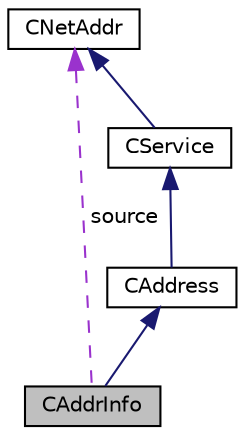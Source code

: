 digraph "CAddrInfo"
{
  edge [fontname="Helvetica",fontsize="10",labelfontname="Helvetica",labelfontsize="10"];
  node [fontname="Helvetica",fontsize="10",shape=record];
  Node4 [label="CAddrInfo",height=0.2,width=0.4,color="black", fillcolor="grey75", style="filled", fontcolor="black"];
  Node5 -> Node4 [dir="back",color="midnightblue",fontsize="10",style="solid",fontname="Helvetica"];
  Node5 [label="CAddress",height=0.2,width=0.4,color="black", fillcolor="white", style="filled",URL="$class_c_address.html",tooltip="A CService with information about it as peer. "];
  Node6 -> Node5 [dir="back",color="midnightblue",fontsize="10",style="solid",fontname="Helvetica"];
  Node6 [label="CService",height=0.2,width=0.4,color="black", fillcolor="white", style="filled",URL="$class_c_service.html",tooltip="A combination of a network address (CNetAddr) and a (TCP) port. "];
  Node7 -> Node6 [dir="back",color="midnightblue",fontsize="10",style="solid",fontname="Helvetica"];
  Node7 [label="CNetAddr",height=0.2,width=0.4,color="black", fillcolor="white", style="filled",URL="$class_c_net_addr.html",tooltip="IP address (IPv6, or IPv4 using mapped IPv6 range (::FFFF:0:0/96)) "];
  Node7 -> Node4 [dir="back",color="darkorchid3",fontsize="10",style="dashed",label=" source" ,fontname="Helvetica"];
}
